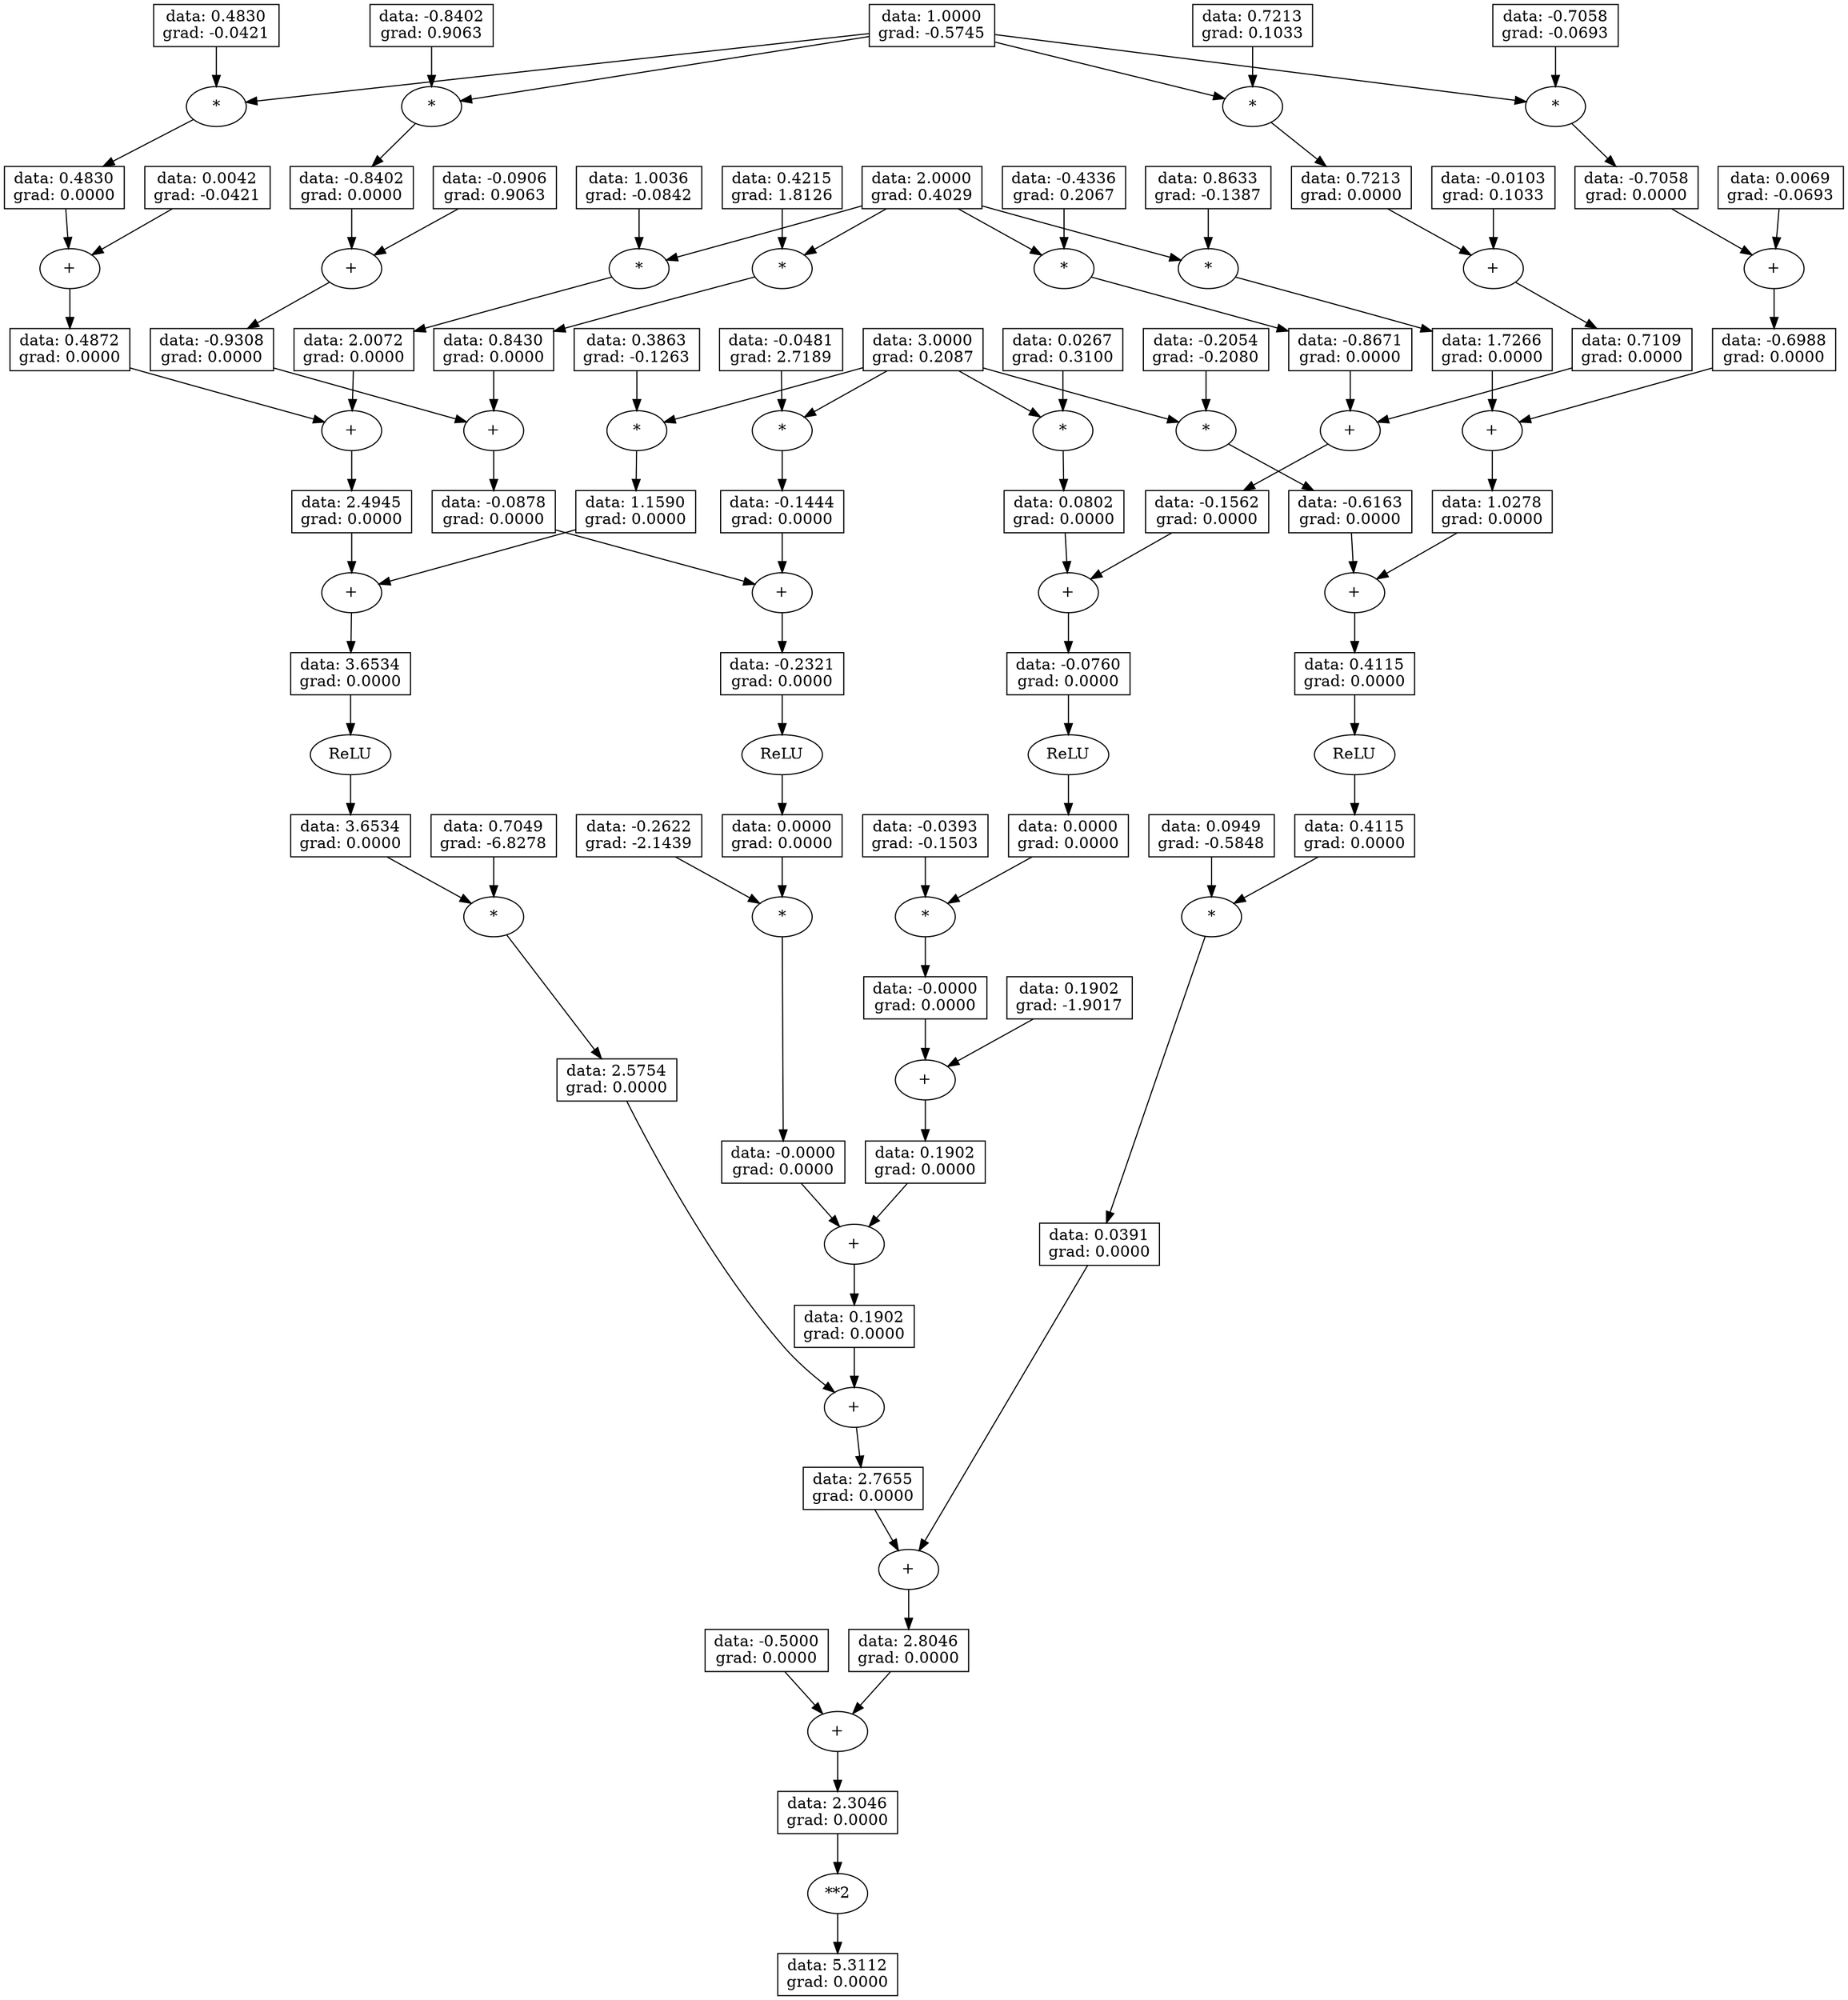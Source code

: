 strict digraph {
4589088800 [label="data: -0.5000\ngrad: 0.0000", shape=box];
4589086784 [label="data: 0.4872\ngrad: 0.0000", shape=box];
"4589086784+" [label="+", shape=ellipse];
4589086592 [label="data: 0.4830\ngrad: 0.0000", shape=box];
4588928224 [label="data: 0.0042\ngrad: -0.0421", shape=box];
4589084768 [label="data: 0.0802\ngrad: 0.0000", shape=box];
"4589084768*" [label="*", shape=ellipse];
4588927552 [label="data: 3.0000\ngrad: 0.2087", shape=box];
4588927312 [label="data: 0.0267\ngrad: 0.3100", shape=box];
4589088992 [label="data: -0.0000\ngrad: 0.0000", shape=box];
"4589088992*" [label="*", shape=ellipse];
4588928704 [label="data: -0.0393\ngrad: -0.1503", shape=box];
4589085008 [label="data: 0.0000\ngrad: 0.0000", shape=box];
4589086976 [label="data: 2.0072\ngrad: 0.0000", shape=box];
"4589086976*" [label="*", shape=ellipse];
4588928272 [label="data: 1.0036\ngrad: -0.0842", shape=box];
4588927936 [label="data: 2.0000\ngrad: 0.4029", shape=box];
4589084960 [label="data: -0.0760\ngrad: 0.0000", shape=box];
"4589084960+" [label="+", shape=ellipse];
4589084576 [label="data: -0.1562\ngrad: 0.0000", shape=box];
"4589085008ReLU" [label=ReLU, shape=ellipse];
4588928896 [label="data: 0.0949\ngrad: -0.5848", shape=box];
4589089184 [label="data: 0.1902\ngrad: 0.0000", shape=box];
"4589089184+" [label="+", shape=ellipse];
4588928752 [label="data: 0.1902\ngrad: -1.9017", shape=box];
4589087168 [label="data: 2.4945\ngrad: 0.0000", shape=box];
"4589087168+" [label="+", shape=ellipse];
4576799168 [label="data: 1.0278\ngrad: 0.0000", shape=box];
"4576799168+" [label="+", shape=ellipse];
4589088272 [label="data: 1.7266\ngrad: 0.0000", shape=box];
4589088080 [label="data: -0.6988\ngrad: 0.0000", shape=box];
4588927456 [label="data: 1.0000\ngrad: -0.5745", shape=box];
4588927504 [label="data: -0.0103\ngrad: 0.1033", shape=box];
4589089376 [label="data: -0.0000\ngrad: 0.0000", shape=box];
"4589089376*" [label="*", shape=ellipse];
4588928800 [label="data: -0.2622\ngrad: -2.1439", shape=box];
4589086304 [label="data: 0.0000\ngrad: 0.0000", shape=box];
4589085296 [label="data: -0.8402\ngrad: 0.0000", shape=box];
"4589085296*" [label="*", shape=ellipse];
4588927984 [label="data: -0.8402\ngrad: 0.9063", shape=box];
4589087360 [label="data: 1.1590\ngrad: 0.0000", shape=box];
"4589087360*" [label="*", shape=ellipse];
4588928320 [label="data: 0.3863\ngrad: -0.1263", shape=box];
4589089568 [label="data: 0.1902\ngrad: 0.0000", shape=box];
"4589089568+" [label="+", shape=ellipse];
4589085488 [label="data: -0.9308\ngrad: 0.0000", shape=box];
"4589085488+" [label="+", shape=ellipse];
4588927840 [label="data: -0.0906\ngrad: 0.9063", shape=box];
4589087552 [label="data: 3.6534\ngrad: 0.0000", shape=box];
"4589087552+" [label="+", shape=ellipse];
4589087600 [label="data: 3.6534\ngrad: 0.0000", shape=box];
"4589087600ReLU" [label=ReLU, shape=ellipse];
4588927888 [label="data: 0.7213\ngrad: 0.1033", shape=box];
4589089760 [label="data: 2.5754\ngrad: 0.0000", shape=box];
"4589089760*" [label="*", shape=ellipse];
4588928848 [label="data: 0.7049\ngrad: -6.8278", shape=box];
4589085680 [label="data: 0.8430\ngrad: 0.0000", shape=box];
"4589085680*" [label="*", shape=ellipse];
4588928032 [label="data: 0.4215\ngrad: 1.8126", shape=box];
4588928080 [label="data: -0.0481\ngrad: 2.7189", shape=box];
4589087888 [label="data: -0.7058\ngrad: 0.0000", shape=box];
"4589087888*" [label="*", shape=ellipse];
4588928416 [label="data: -0.7058\ngrad: -0.0693", shape=box];
4589089952 [label="data: 2.7655\ngrad: 0.0000", shape=box];
"4589089952+" [label="+", shape=ellipse];
4589085872 [label="data: -0.0878\ngrad: 0.0000", shape=box];
"4589085872+" [label="+", shape=ellipse];
4588928176 [label="data: 0.4830\ngrad: -0.0421", shape=box];
"4589088080+" [label="+", shape=ellipse];
4588928464 [label="data: 0.0069\ngrad: -0.0693", shape=box];
4589084000 [label="data: 0.7213\ngrad: 0.0000", shape=box];
"4589084000*" [label="*", shape=ellipse];
4589086064 [label="data: -0.1444\ngrad: 0.0000", shape=box];
"4589086064*" [label="*", shape=ellipse];
4589090144 [label="data: 0.0391\ngrad: 0.0000", shape=box];
"4589090144*" [label="*", shape=ellipse];
4589088704 [label="data: 0.4115\ngrad: 0.0000", shape=box];
4588928512 [label="data: 0.8633\ngrad: -0.1387", shape=box];
"4589088272*" [label="*", shape=ellipse];
4589090336 [label="data: 2.8046\ngrad: 0.0000", shape=box];
"4589090336+" [label="+", shape=ellipse];
4589084192 [label="data: 0.7109\ngrad: 0.0000", shape=box];
"4589084192+" [label="+", shape=ellipse];
4589086256 [label="data: -0.2321\ngrad: 0.0000", shape=box];
"4589086256+" [label="+", shape=ellipse];
4589090384 [label="data: 2.3046\ngrad: 0.0000", shape=box];
"4589090384+" [label="+", shape=ellipse];
"4589086304ReLU" [label=ReLU, shape=ellipse];
4588928560 [label="data: -0.2054\ngrad: -0.2080", shape=box];
4589088464 [label="data: -0.6163\ngrad: 0.0000", shape=box];
"4589088464*" [label="*", shape=ellipse];
4589084384 [label="data: -0.8671\ngrad: 0.0000", shape=box];
"4589084384*" [label="*", shape=ellipse];
4588922656 [label="data: -0.4336\ngrad: 0.2067", shape=box];
4589090576 [label="data: 5.3112\ngrad: 0.0000", shape=box];
"4589090576**2" [label="**2", shape=ellipse];
"4589086592*" [label="*", shape=ellipse];
4589088656 [label="data: 0.4115\ngrad: 0.0000", shape=box];
"4589088656+" [label="+", shape=ellipse];
"4589084576+" [label="+", shape=ellipse];
"4589088704ReLU" [label=ReLU, shape=ellipse];
4589088800 -> "4589090384+";
4589086784 -> "4589087168+";
"4589086784+" -> 4589086784;
4589086592 -> "4589086784+";
4588928224 -> "4589086784+";
4589084768 -> "4589084960+";
"4589084768*" -> 4589084768;
4588927552 -> "4589084768*";
4588927552 -> "4589087360*";
4588927552 -> "4589086064*";
4588927552 -> "4589088464*";
4588927312 -> "4589084768*";
4589088992 -> "4589089184+";
"4589088992*" -> 4589088992;
4588928704 -> "4589088992*";
4589085008 -> "4589088992*";
4589086976 -> "4589087168+";
"4589086976*" -> 4589086976;
4588928272 -> "4589086976*";
4588927936 -> "4589086976*";
4588927936 -> "4589085680*";
4588927936 -> "4589088272*";
4588927936 -> "4589084384*";
4589084960 -> "4589085008ReLU";
"4589084960+" -> 4589084960;
4589084576 -> "4589084960+";
"4589085008ReLU" -> 4589085008;
4588928896 -> "4589090144*";
4589089184 -> "4589089568+";
"4589089184+" -> 4589089184;
4588928752 -> "4589089184+";
4589087168 -> "4589087552+";
"4589087168+" -> 4589087168;
4576799168 -> "4589088656+";
"4576799168+" -> 4576799168;
4589088272 -> "4576799168+";
4589088080 -> "4576799168+";
4588927456 -> "4589085296*";
4588927456 -> "4589087888*";
4588927456 -> "4589084000*";
4588927456 -> "4589086592*";
4588927504 -> "4589084192+";
4589089376 -> "4589089568+";
"4589089376*" -> 4589089376;
4588928800 -> "4589089376*";
4589086304 -> "4589089376*";
4589085296 -> "4589085488+";
"4589085296*" -> 4589085296;
4588927984 -> "4589085296*";
4589087360 -> "4589087552+";
"4589087360*" -> 4589087360;
4588928320 -> "4589087360*";
4589089568 -> "4589089952+";
"4589089568+" -> 4589089568;
4589085488 -> "4589085872+";
"4589085488+" -> 4589085488;
4588927840 -> "4589085488+";
4589087552 -> "4589087600ReLU";
"4589087552+" -> 4589087552;
4589087600 -> "4589089760*";
"4589087600ReLU" -> 4589087600;
4588927888 -> "4589084000*";
4589089760 -> "4589089952+";
"4589089760*" -> 4589089760;
4588928848 -> "4589089760*";
4589085680 -> "4589085872+";
"4589085680*" -> 4589085680;
4588928032 -> "4589085680*";
4588928080 -> "4589086064*";
4589087888 -> "4589088080+";
"4589087888*" -> 4589087888;
4588928416 -> "4589087888*";
4589089952 -> "4589090336+";
"4589089952+" -> 4589089952;
4589085872 -> "4589086256+";
"4589085872+" -> 4589085872;
4588928176 -> "4589086592*";
"4589088080+" -> 4589088080;
4588928464 -> "4589088080+";
4589084000 -> "4589084192+";
"4589084000*" -> 4589084000;
4589086064 -> "4589086256+";
"4589086064*" -> 4589086064;
4589090144 -> "4589090336+";
"4589090144*" -> 4589090144;
4589088704 -> "4589090144*";
4588928512 -> "4589088272*";
"4589088272*" -> 4589088272;
4589090336 -> "4589090384+";
"4589090336+" -> 4589090336;
4589084192 -> "4589084576+";
"4589084192+" -> 4589084192;
4589086256 -> "4589086304ReLU";
"4589086256+" -> 4589086256;
4589090384 -> "4589090576**2";
"4589090384+" -> 4589090384;
"4589086304ReLU" -> 4589086304;
4588928560 -> "4589088464*";
4589088464 -> "4589088656+";
"4589088464*" -> 4589088464;
4589084384 -> "4589084576+";
"4589084384*" -> 4589084384;
4588922656 -> "4589084384*";
"4589090576**2" -> 4589090576;
"4589086592*" -> 4589086592;
4589088656 -> "4589088704ReLU";
"4589088656+" -> 4589088656;
"4589084576+" -> 4589084576;
"4589088704ReLU" -> 4589088704;
}
